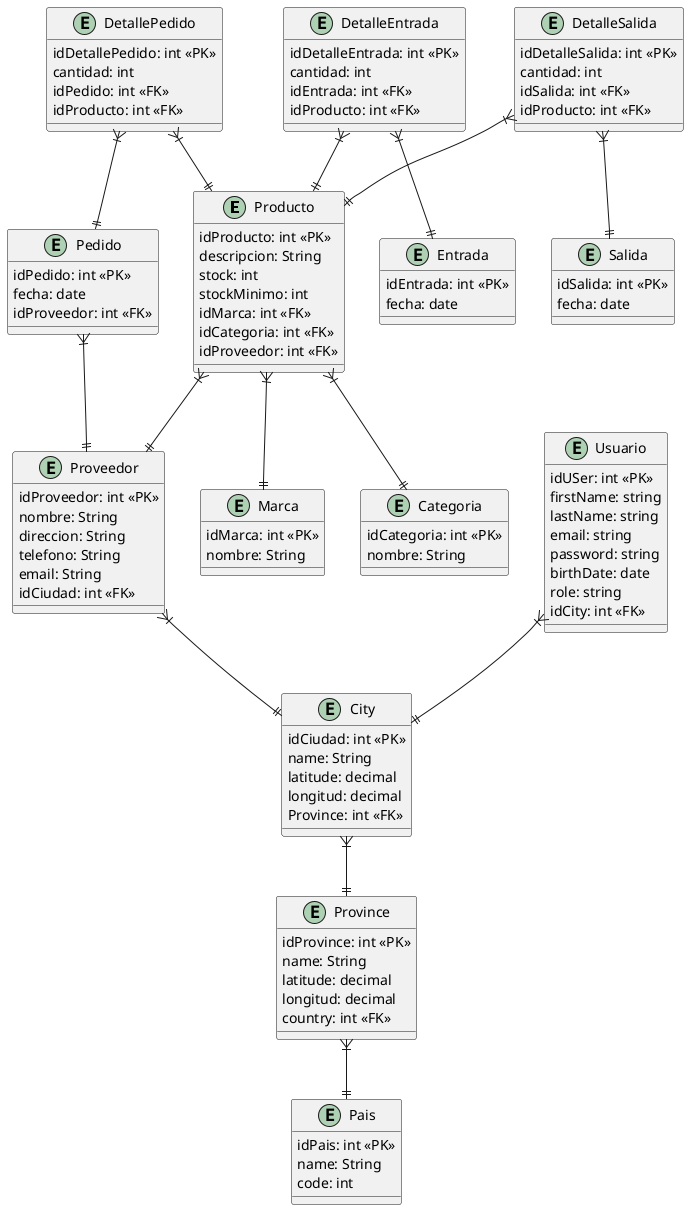 @startuml Diagrama de Entidad Relacion
entity Producto {
    idProducto: int <<PK>>
    descripcion: String
    stock: int
    stockMinimo: int
    idMarca: int <<FK>>
    idCategoria: int <<FK>>
    idProveedor: int <<FK>>
}

entity Marca {
    idMarca: int <<PK>>
    nombre: String
}

entity Categoria {
    idCategoria: int <<PK>>
    nombre: String
}

entity Proveedor {
    idProveedor: int <<PK>>
    nombre: String
    direccion: String
    telefono: String
    email: String
    idCiudad: int <<FK>>
}

entity City {
    idCiudad: int <<PK>>
    name: String
    latitude: decimal
    longitud: decimal
    Province: int <<FK>>
}

entity Province {
    idProvince: int <<PK>>
    name: String
    latitude: decimal
    longitud: decimal
    country: int <<FK>>
}

entity Pais {
    idPais: int <<PK>>
    name: String
    code: int
}

entity Pedido {
    idPedido: int <<PK>>
    fecha: date
    idProveedor: int <<FK>>
}

entity DetallePedido {
    idDetallePedido: int <<PK>>
    cantidad: int
    idPedido: int <<FK>>
    idProducto: int <<FK>>
}

entity Entrada {
    idEntrada: int <<PK>>
    fecha: date
}

entity DetalleEntrada {
    idDetalleEntrada: int <<PK>>
    cantidad: int
    idEntrada: int <<FK>>
    idProducto: int <<FK>>
}

entity Salida {
    idSalida: int <<PK>>
    fecha: date
}

entity DetalleSalida {
    idDetalleSalida: int <<PK>>
    cantidad: int
    idSalida: int <<FK>>
    idProducto: int <<FK>>
}

entity Usuario {
    idUSer: int <<PK>>
    firstName: string
    lastName: string
    email: string
    password: string
    birthDate: date
    role: string
    idCity: int <<FK>>
}

Producto }|--|| Marca
Producto }|--|| Categoria
Producto }|--|| Proveedor
Proveedor }|--|| City
Usuario }|--|| City 
City }|--|| Province
Province }|--|| Pais
Pedido }|--|| Proveedor
DetallePedido }|--|| Pedido
DetallePedido }|--|| Producto
DetalleEntrada }|--|| Entrada
DetalleEntrada }|--|| Producto
DetalleSalida }|--|| Salida
DetalleSalida }|--|| Producto

@enduml